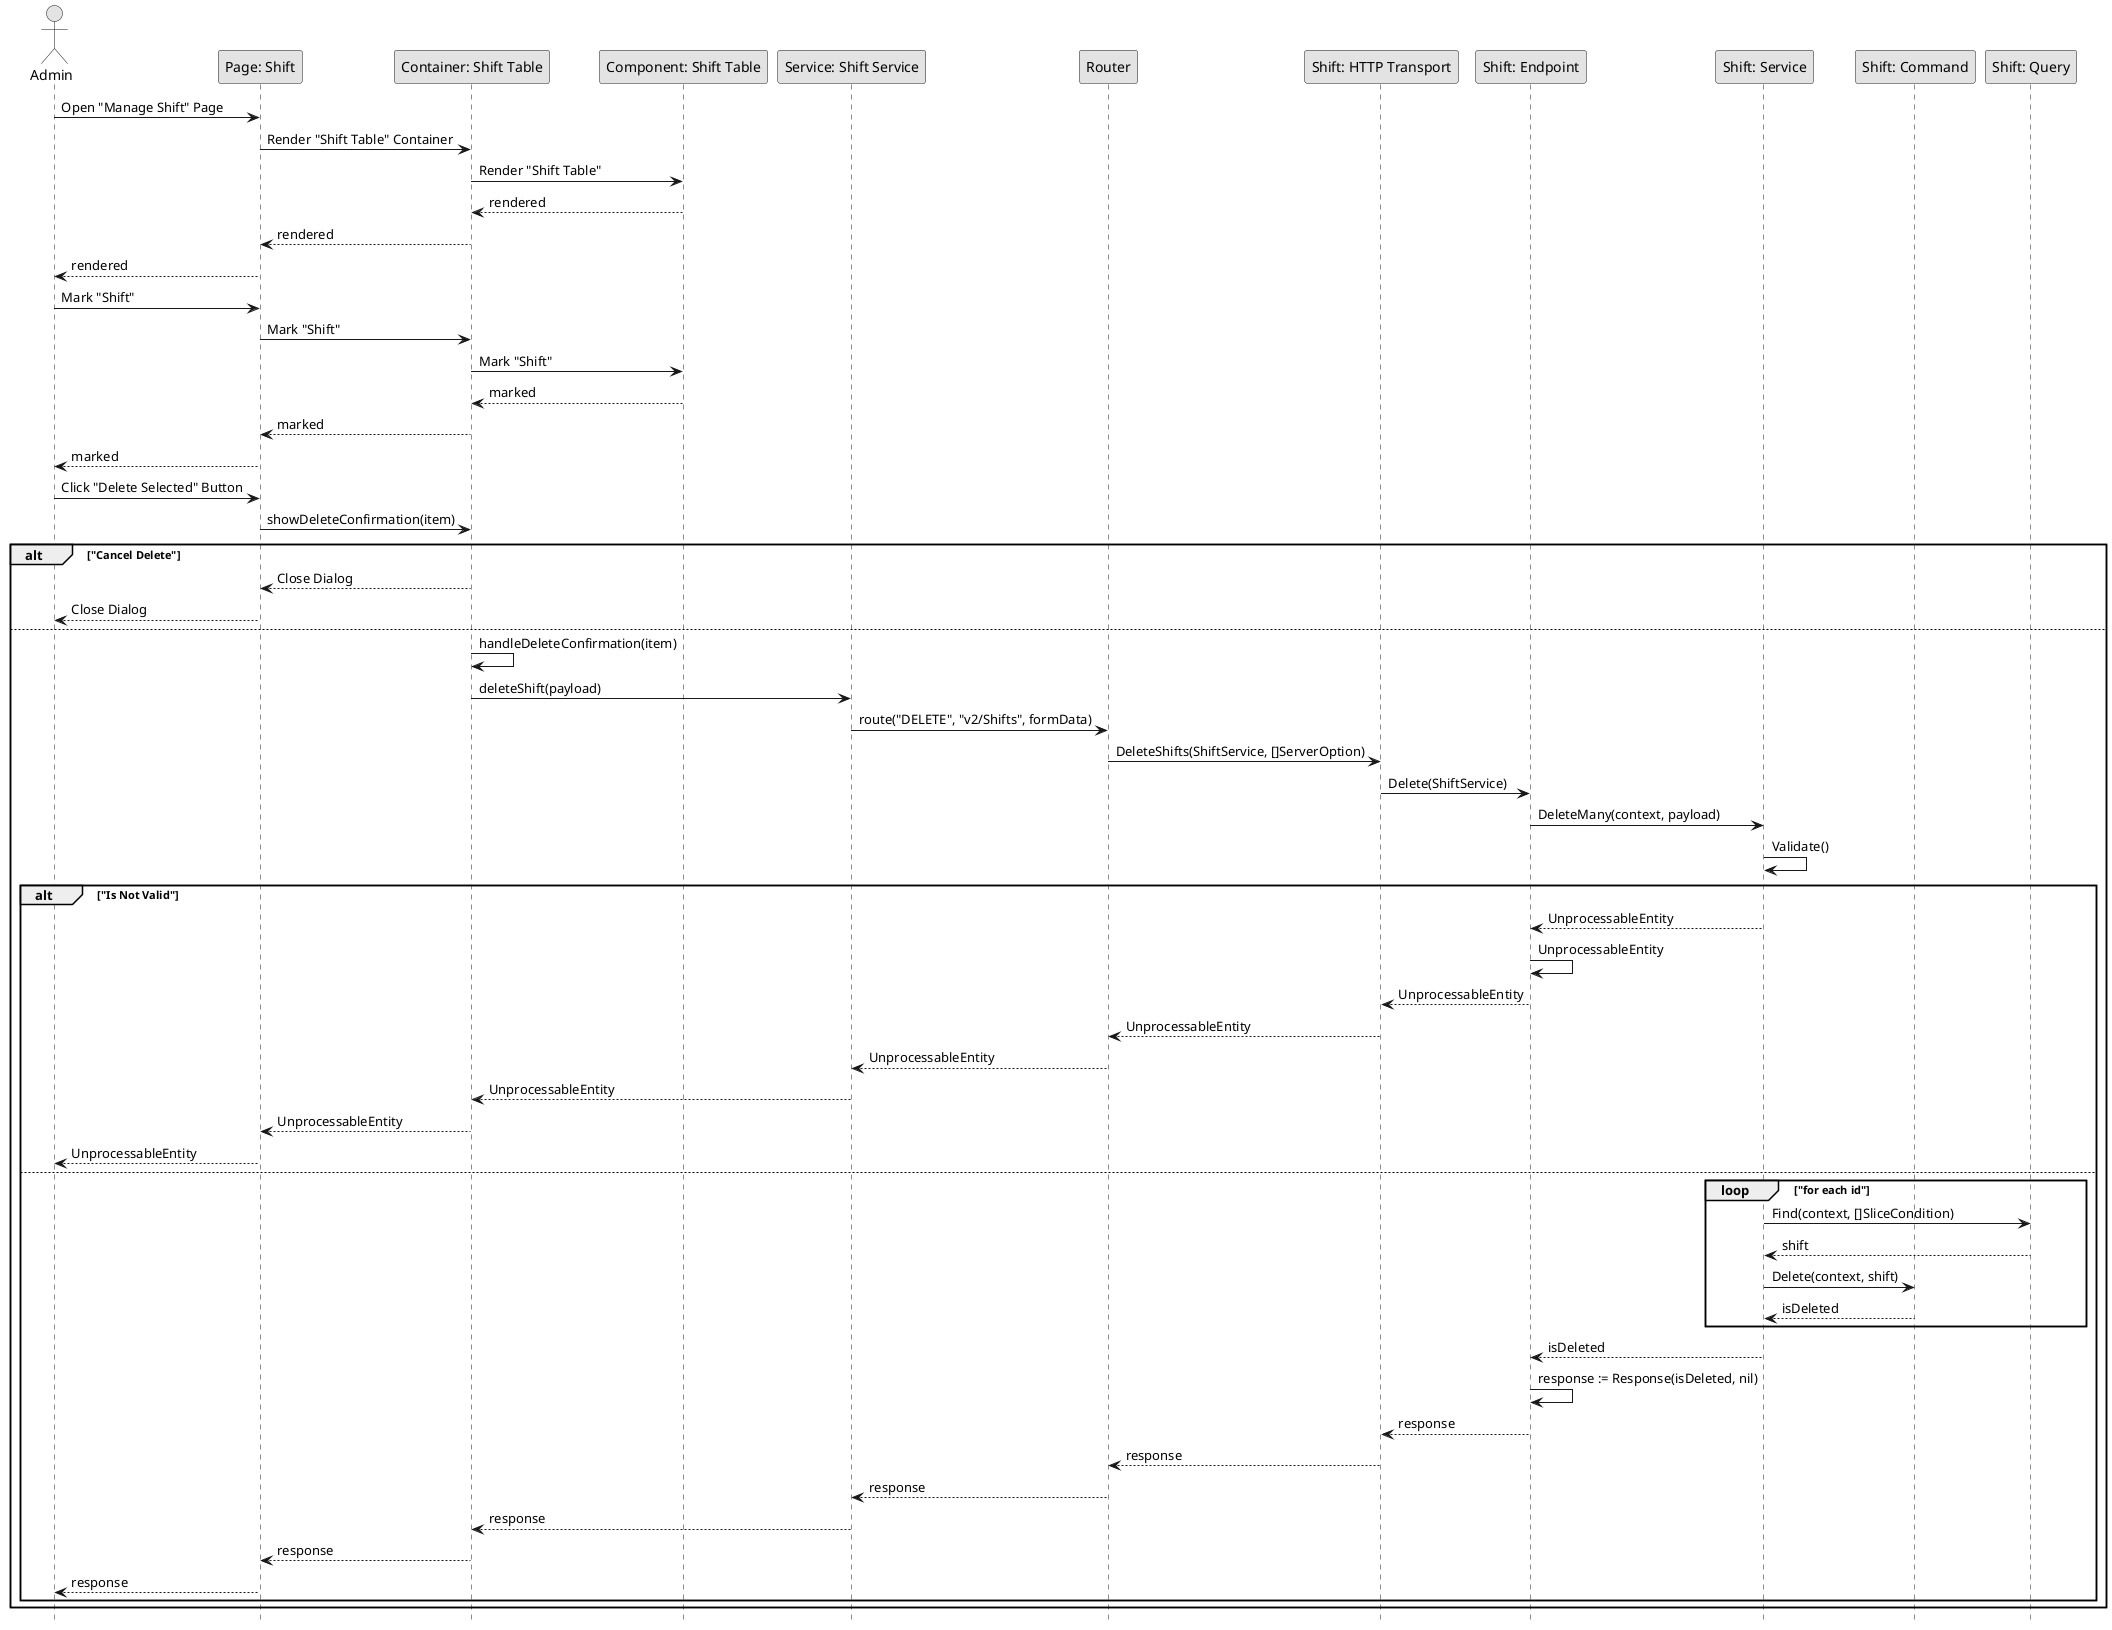 @startuml DeleteShift

skinparam Monochrome true
skinparam Shadowing false
hide footbox

actor Admin
participant "Page: Shift" as ShiftPage
participant "Container: Shift Table" as ShiftTableContainer
participant "Component: Shift Table" as ShiftTable
participant "Service: Shift Service" as FEShiftService
participant "Router" as Router
participant "Shift: HTTP Transport" as ShiftHTTPTransport
participant "Shift: Endpoint" as ShiftEndpoint
participant "Shift: Service" as ShiftService
participant "Shift: Command" as ShiftCommand
participant "Shift: Query" as ShiftQuery

Admin->ShiftPage: Open "Manage Shift" Page
ShiftPage->ShiftTableContainer: Render "Shift Table" Container
ShiftTableContainer->ShiftTable: Render "Shift Table"
ShiftTable-->ShiftTableContainer: rendered
ShiftTableContainer-->ShiftPage: rendered
ShiftPage-->Admin: rendered

Admin->ShiftPage: Mark "Shift"
ShiftPage->ShiftTableContainer: Mark "Shift"
ShiftTableContainer->ShiftTable: Mark "Shift"
ShiftTable-->ShiftTableContainer: marked
ShiftTableContainer-->ShiftPage: marked
ShiftPage-->Admin: marked

Admin->ShiftPage: Click "Delete Selected" Button
ShiftPage->ShiftTableContainer: showDeleteConfirmation(item)

alt "Cancel Delete"
    ShiftTableContainer-->ShiftPage: Close Dialog
    ShiftPage-->Admin: Close Dialog
else
    ShiftTableContainer->ShiftTableContainer: handleDeleteConfirmation(item)
    ShiftTableContainer->FEShiftService: deleteShift(payload)
    FEShiftService->Router: route("DELETE", "v2/Shifts", formData)
    Router->ShiftHTTPTransport: DeleteShifts(ShiftService, []ServerOption)
    ShiftHTTPTransport->ShiftEndpoint: Delete(ShiftService)
    ShiftEndpoint->ShiftService: DeleteMany(context, payload)
    ShiftService->ShiftService: Validate()

    alt "Is Not Valid"
        ShiftService-->ShiftEndpoint: UnprocessableEntity
        ShiftEndpoint->ShiftEndpoint: UnprocessableEntity
        ShiftEndpoint-->ShiftHTTPTransport: UnprocessableEntity
        ShiftHTTPTransport-->Router: UnprocessableEntity
        Router-->FEShiftService: UnprocessableEntity
        FEShiftService-->ShiftTableContainer: UnprocessableEntity
        ShiftTableContainer-->ShiftPage: UnprocessableEntity
        ShiftPage-->Admin: UnprocessableEntity
    else
        loop "for each id"
            ShiftService->ShiftQuery: Find(context, []SliceCondition)
            ShiftQuery-->ShiftService: shift

            ShiftService->ShiftCommand: Delete(context, shift)
            ShiftCommand-->ShiftService: isDeleted
        end

        ShiftService-->ShiftEndpoint: isDeleted
        ShiftEndpoint->ShiftEndpoint: response := Response(isDeleted, nil)
        ShiftEndpoint-->ShiftHTTPTransport: response
        ShiftHTTPTransport-->Router: response
        Router-->FEShiftService: response
        FEShiftService-->ShiftTableContainer: response
        ShiftTableContainer-->ShiftPage: response
        ShiftPage-->Admin: response
    end
end

deactivate Admin

@enduml